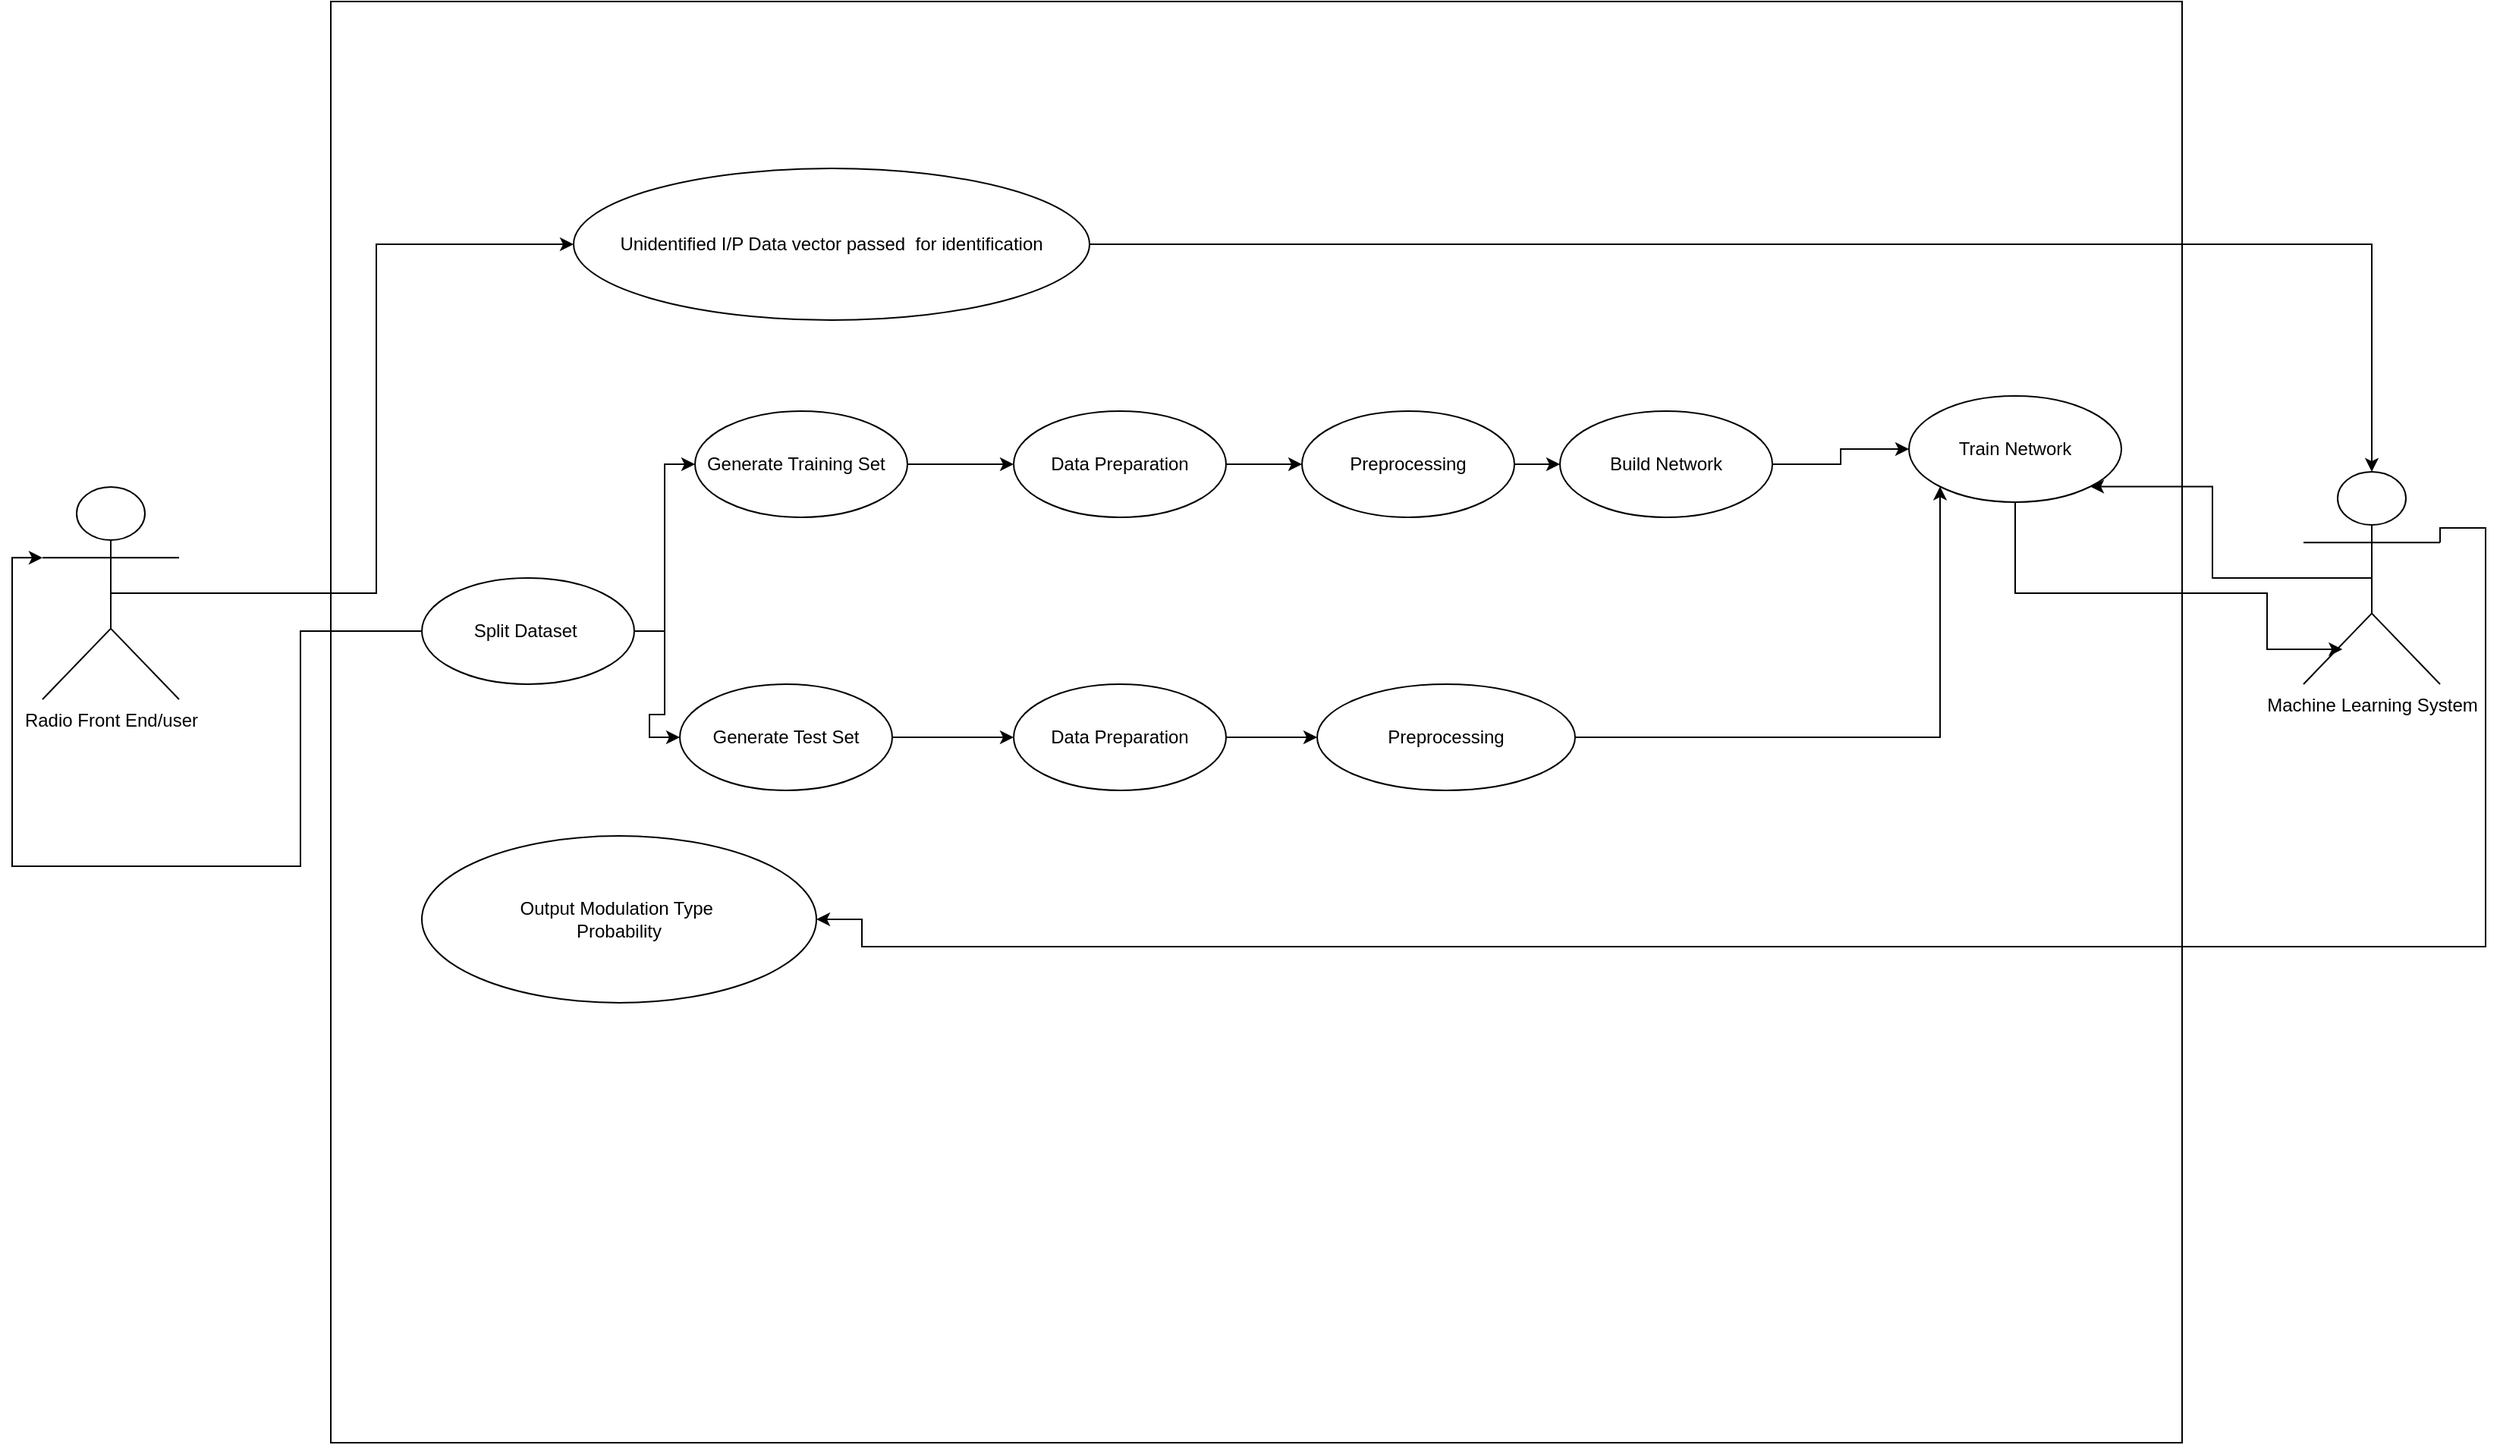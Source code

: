 <mxfile version="14.7.3" type="github">
  <diagram id="GmSXDcrQk7MfSlUiDSau" name="Page-1">
    <mxGraphModel dx="3770" dy="2294" grid="1" gridSize="10" guides="1" tooltips="1" connect="1" arrows="1" fold="1" page="1" pageScale="1" pageWidth="850" pageHeight="1100" math="0" shadow="0">
      <root>
        <mxCell id="0" />
        <mxCell id="1" parent="0" />
        <mxCell id="UMu2huiDQ1umMnO6Gze_-2" value="" style="html=1;" parent="1" vertex="1">
          <mxGeometry x="70" y="-140" width="1220" height="950" as="geometry" />
        </mxCell>
        <mxCell id="UMu2huiDQ1umMnO6Gze_-64" style="edgeStyle=orthogonalEdgeStyle;rounded=0;orthogonalLoop=1;jettySize=auto;html=1;exitX=1;exitY=0.5;exitDx=0;exitDy=0;entryX=0.5;entryY=0;entryDx=0;entryDy=0;entryPerimeter=0;" parent="1" source="UMu2huiDQ1umMnO6Gze_-69" target="UMu2huiDQ1umMnO6Gze_-58" edge="1">
          <mxGeometry relative="1" as="geometry">
            <mxPoint x="550" y="70" as="sourcePoint" />
          </mxGeometry>
        </mxCell>
        <mxCell id="UMu2huiDQ1umMnO6Gze_-37" style="edgeStyle=orthogonalEdgeStyle;rounded=0;orthogonalLoop=1;jettySize=auto;html=1;exitX=1;exitY=0.5;exitDx=0;exitDy=0;entryX=0;entryY=1;entryDx=0;entryDy=0;" parent="1" source="UMu2huiDQ1umMnO6Gze_-78" target="UMu2huiDQ1umMnO6Gze_-90" edge="1">
          <mxGeometry relative="1" as="geometry">
            <mxPoint x="840.0" y="395" as="sourcePoint" />
            <mxPoint x="1018.5" y="270" as="targetPoint" />
          </mxGeometry>
        </mxCell>
        <mxCell id="UMu2huiDQ1umMnO6Gze_-65" style="edgeStyle=orthogonalEdgeStyle;rounded=0;orthogonalLoop=1;jettySize=auto;html=1;entryX=0.285;entryY=0.836;entryDx=0;entryDy=0;entryPerimeter=0;exitX=0.5;exitY=1;exitDx=0;exitDy=0;" parent="1" source="UMu2huiDQ1umMnO6Gze_-90" target="UMu2huiDQ1umMnO6Gze_-58" edge="1">
          <mxGeometry relative="1" as="geometry">
            <mxPoint x="1030" y="150" as="sourcePoint" />
            <Array as="points">
              <mxPoint x="1180" y="250" />
              <mxPoint x="1346" y="250" />
            </Array>
          </mxGeometry>
        </mxCell>
        <mxCell id="UMu2huiDQ1umMnO6Gze_-75" style="edgeStyle=orthogonalEdgeStyle;rounded=0;orthogonalLoop=1;jettySize=auto;html=1;exitX=0.5;exitY=0.5;exitDx=0;exitDy=0;exitPerimeter=0;entryX=0;entryY=0.5;entryDx=0;entryDy=0;" parent="1" source="UMu2huiDQ1umMnO6Gze_-57" target="UMu2huiDQ1umMnO6Gze_-69" edge="1">
          <mxGeometry relative="1" as="geometry" />
        </mxCell>
        <mxCell id="UMu2huiDQ1umMnO6Gze_-57" value="Radio Front End/user" style="shape=umlActor;verticalLabelPosition=bottom;verticalAlign=top;html=1;" parent="1" vertex="1">
          <mxGeometry x="-120" y="180" width="90" height="140" as="geometry" />
        </mxCell>
        <mxCell id="UMu2huiDQ1umMnO6Gze_-63" style="edgeStyle=orthogonalEdgeStyle;rounded=0;orthogonalLoop=1;jettySize=auto;html=1;exitX=0.5;exitY=0.5;exitDx=0;exitDy=0;exitPerimeter=0;entryX=1;entryY=1;entryDx=0;entryDy=0;" parent="1" source="UMu2huiDQ1umMnO6Gze_-58" target="UMu2huiDQ1umMnO6Gze_-90" edge="1">
          <mxGeometry relative="1" as="geometry">
            <mxPoint x="1050" y="135" as="targetPoint" />
          </mxGeometry>
        </mxCell>
        <mxCell id="UMu2huiDQ1umMnO6Gze_-66" style="edgeStyle=orthogonalEdgeStyle;rounded=0;orthogonalLoop=1;jettySize=auto;html=1;exitX=1;exitY=0.333;exitDx=0;exitDy=0;exitPerimeter=0;entryX=1;entryY=0.5;entryDx=0;entryDy=0;" parent="1" source="UMu2huiDQ1umMnO6Gze_-58" target="UMu2huiDQ1umMnO6Gze_-91" edge="1">
          <mxGeometry relative="1" as="geometry">
            <mxPoint x="1130" y="482.5" as="targetPoint" />
            <Array as="points">
              <mxPoint x="1490" y="207" />
              <mxPoint x="1490" y="483" />
              <mxPoint x="420" y="483" />
            </Array>
          </mxGeometry>
        </mxCell>
        <mxCell id="UMu2huiDQ1umMnO6Gze_-58" value="Machine Learning System" style="shape=umlActor;verticalLabelPosition=bottom;verticalAlign=top;html=1;" parent="1" vertex="1">
          <mxGeometry x="1370" y="170" width="90" height="140" as="geometry" />
        </mxCell>
        <mxCell id="UMu2huiDQ1umMnO6Gze_-69" value="&lt;span&gt;Unidentified I/P Data vector passed&amp;nbsp; for identification&lt;/span&gt;" style="ellipse;whiteSpace=wrap;html=1;" parent="1" vertex="1">
          <mxGeometry x="230" y="-30" width="340" height="100" as="geometry" />
        </mxCell>
        <mxCell id="UMu2huiDQ1umMnO6Gze_-73" style="edgeStyle=orthogonalEdgeStyle;rounded=0;orthogonalLoop=1;jettySize=auto;html=1;exitX=0;exitY=0.5;exitDx=0;exitDy=0;entryX=0;entryY=0.333;entryDx=0;entryDy=0;entryPerimeter=0;" parent="1" source="UMu2huiDQ1umMnO6Gze_-70" target="UMu2huiDQ1umMnO6Gze_-57" edge="1">
          <mxGeometry relative="1" as="geometry">
            <Array as="points">
              <mxPoint x="50" y="275" />
              <mxPoint x="50" y="430" />
              <mxPoint x="-140" y="430" />
              <mxPoint x="-140" y="227" />
            </Array>
          </mxGeometry>
        </mxCell>
        <mxCell id="UMu2huiDQ1umMnO6Gze_-81" style="edgeStyle=orthogonalEdgeStyle;rounded=0;orthogonalLoop=1;jettySize=auto;html=1;exitX=1;exitY=0.5;exitDx=0;exitDy=0;entryX=0;entryY=0.5;entryDx=0;entryDy=0;" parent="1" source="UMu2huiDQ1umMnO6Gze_-70" target="UMu2huiDQ1umMnO6Gze_-71" edge="1">
          <mxGeometry relative="1" as="geometry" />
        </mxCell>
        <mxCell id="UMu2huiDQ1umMnO6Gze_-82" style="edgeStyle=orthogonalEdgeStyle;rounded=0;orthogonalLoop=1;jettySize=auto;html=1;exitX=1;exitY=0.5;exitDx=0;exitDy=0;entryX=0;entryY=0.5;entryDx=0;entryDy=0;" parent="1" source="UMu2huiDQ1umMnO6Gze_-70" target="UMu2huiDQ1umMnO6Gze_-74" edge="1">
          <mxGeometry relative="1" as="geometry" />
        </mxCell>
        <mxCell id="UMu2huiDQ1umMnO6Gze_-70" value="Split Dataset&amp;nbsp;" style="ellipse;whiteSpace=wrap;html=1;" parent="1" vertex="1">
          <mxGeometry x="130" y="240" width="140" height="70" as="geometry" />
        </mxCell>
        <mxCell id="UMu2huiDQ1umMnO6Gze_-85" style="edgeStyle=orthogonalEdgeStyle;rounded=0;orthogonalLoop=1;jettySize=auto;html=1;exitX=1;exitY=0.5;exitDx=0;exitDy=0;entryX=0;entryY=0.5;entryDx=0;entryDy=0;" parent="1" source="UMu2huiDQ1umMnO6Gze_-71" target="UMu2huiDQ1umMnO6Gze_-76" edge="1">
          <mxGeometry relative="1" as="geometry" />
        </mxCell>
        <mxCell id="UMu2huiDQ1umMnO6Gze_-71" value="Generate Training Set&amp;nbsp;&amp;nbsp;" style="ellipse;whiteSpace=wrap;html=1;" parent="1" vertex="1">
          <mxGeometry x="310" y="130" width="140" height="70" as="geometry" />
        </mxCell>
        <mxCell id="UMu2huiDQ1umMnO6Gze_-83" style="edgeStyle=orthogonalEdgeStyle;rounded=0;orthogonalLoop=1;jettySize=auto;html=1;exitX=1;exitY=0.5;exitDx=0;exitDy=0;entryX=0;entryY=0.5;entryDx=0;entryDy=0;" parent="1" source="UMu2huiDQ1umMnO6Gze_-74" target="UMu2huiDQ1umMnO6Gze_-79" edge="1">
          <mxGeometry relative="1" as="geometry" />
        </mxCell>
        <mxCell id="UMu2huiDQ1umMnO6Gze_-74" value="Generate Test Set" style="ellipse;whiteSpace=wrap;html=1;" parent="1" vertex="1">
          <mxGeometry x="300" y="310" width="140" height="70" as="geometry" />
        </mxCell>
        <mxCell id="UMu2huiDQ1umMnO6Gze_-86" style="edgeStyle=orthogonalEdgeStyle;rounded=0;orthogonalLoop=1;jettySize=auto;html=1;exitX=1;exitY=0.5;exitDx=0;exitDy=0;entryX=0;entryY=0.5;entryDx=0;entryDy=0;" parent="1" source="UMu2huiDQ1umMnO6Gze_-76" target="UMu2huiDQ1umMnO6Gze_-77" edge="1">
          <mxGeometry relative="1" as="geometry" />
        </mxCell>
        <mxCell id="UMu2huiDQ1umMnO6Gze_-76" value="Data Preparation" style="ellipse;whiteSpace=wrap;html=1;" parent="1" vertex="1">
          <mxGeometry x="520" y="130" width="140" height="70" as="geometry" />
        </mxCell>
        <mxCell id="UMu2huiDQ1umMnO6Gze_-87" style="edgeStyle=orthogonalEdgeStyle;rounded=0;orthogonalLoop=1;jettySize=auto;html=1;exitX=1;exitY=0.5;exitDx=0;exitDy=0;entryX=0;entryY=0.5;entryDx=0;entryDy=0;" parent="1" source="UMu2huiDQ1umMnO6Gze_-77" target="UMu2huiDQ1umMnO6Gze_-80" edge="1">
          <mxGeometry relative="1" as="geometry" />
        </mxCell>
        <mxCell id="UMu2huiDQ1umMnO6Gze_-77" value="Preprocessing" style="ellipse;whiteSpace=wrap;html=1;" parent="1" vertex="1">
          <mxGeometry x="710" y="130" width="140" height="70" as="geometry" />
        </mxCell>
        <mxCell id="UMu2huiDQ1umMnO6Gze_-78" value="Preprocessing" style="ellipse;whiteSpace=wrap;html=1;" parent="1" vertex="1">
          <mxGeometry x="720" y="310" width="170" height="70" as="geometry" />
        </mxCell>
        <mxCell id="UMu2huiDQ1umMnO6Gze_-84" style="edgeStyle=orthogonalEdgeStyle;rounded=0;orthogonalLoop=1;jettySize=auto;html=1;exitX=1;exitY=0.5;exitDx=0;exitDy=0;entryX=0;entryY=0.5;entryDx=0;entryDy=0;" parent="1" source="UMu2huiDQ1umMnO6Gze_-79" target="UMu2huiDQ1umMnO6Gze_-78" edge="1">
          <mxGeometry relative="1" as="geometry" />
        </mxCell>
        <mxCell id="UMu2huiDQ1umMnO6Gze_-79" value="Data Preparation" style="ellipse;whiteSpace=wrap;html=1;" parent="1" vertex="1">
          <mxGeometry x="520" y="310" width="140" height="70" as="geometry" />
        </mxCell>
        <mxCell id="UMu2huiDQ1umMnO6Gze_-89" style="edgeStyle=orthogonalEdgeStyle;rounded=0;orthogonalLoop=1;jettySize=auto;html=1;exitX=1;exitY=0.5;exitDx=0;exitDy=0;entryX=0;entryY=0.5;entryDx=0;entryDy=0;" parent="1" source="UMu2huiDQ1umMnO6Gze_-80" target="UMu2huiDQ1umMnO6Gze_-90" edge="1">
          <mxGeometry relative="1" as="geometry">
            <mxPoint x="940" y="135" as="targetPoint" />
          </mxGeometry>
        </mxCell>
        <mxCell id="UMu2huiDQ1umMnO6Gze_-80" value="Build Network" style="ellipse;whiteSpace=wrap;html=1;" parent="1" vertex="1">
          <mxGeometry x="880" y="130" width="140" height="70" as="geometry" />
        </mxCell>
        <mxCell id="UMu2huiDQ1umMnO6Gze_-90" value="Train Network" style="ellipse;whiteSpace=wrap;html=1;" parent="1" vertex="1">
          <mxGeometry x="1110" y="120" width="140" height="70" as="geometry" />
        </mxCell>
        <mxCell id="UMu2huiDQ1umMnO6Gze_-91" value="Output Modulation Type&amp;nbsp;&lt;br&gt;Probability" style="ellipse;whiteSpace=wrap;html=1;" parent="1" vertex="1">
          <mxGeometry x="130" y="410" width="260" height="110" as="geometry" />
        </mxCell>
      </root>
    </mxGraphModel>
  </diagram>
</mxfile>
